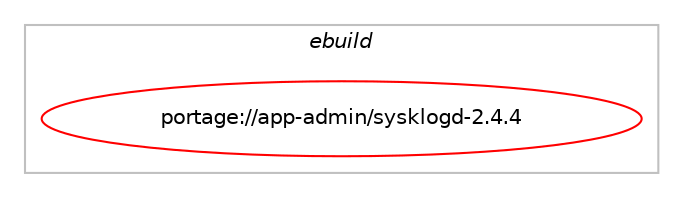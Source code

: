 digraph prolog {

# *************
# Graph options
# *************

newrank=true;
concentrate=true;
compound=true;
graph [rankdir=LR,fontname=Helvetica,fontsize=10,ranksep=1.5];#, ranksep=2.5, nodesep=0.2];
edge  [arrowhead=vee];
node  [fontname=Helvetica,fontsize=10];

# **********
# The ebuild
# **********

subgraph cluster_leftcol {
color=gray;
label=<<i>ebuild</i>>;
id [label="portage://app-admin/sysklogd-2.4.4", color=red, width=4, href="../app-admin/sysklogd-2.4.4.svg"];
}

# ****************
# The dependencies
# ****************

subgraph cluster_midcol {
color=gray;
label=<<i>dependencies</i>>;
subgraph cluster_compile {
fillcolor="#eeeeee";
style=filled;
label=<<i>compile</i>>;
# *** BEGIN UNKNOWN DEPENDENCY TYPE (TODO) ***
# id -> equal(use_conditional_group(positive,logger,portage://app-admin/sysklogd-2.4.4,[package_dependency(portage://app-admin/sysklogd-2.4.4,install,weak,sys-apps,util-linux,smaller,[2.34,,-r3,2.34-r3],[],[]),package_dependency(portage://app-admin/sysklogd-2.4.4,install,weak,sys-apps,util-linux,greaterequal,[2.34,,-r3,2.34-r3],[],[use(enable(logger),none)])]))
# *** END UNKNOWN DEPENDENCY TYPE (TODO) ***

}
subgraph cluster_compileandrun {
fillcolor="#eeeeee";
style=filled;
label=<<i>compile and run</i>>;
}
subgraph cluster_run {
fillcolor="#eeeeee";
style=filled;
label=<<i>run</i>>;
# *** BEGIN UNKNOWN DEPENDENCY TYPE (TODO) ***
# id -> equal(use_conditional_group(positive,logger,portage://app-admin/sysklogd-2.4.4,[package_dependency(portage://app-admin/sysklogd-2.4.4,run,weak,sys-apps,util-linux,smaller,[2.34,,-r3,2.34-r3],[],[]),package_dependency(portage://app-admin/sysklogd-2.4.4,run,weak,sys-apps,util-linux,greaterequal,[2.34,,-r3,2.34-r3],[],[use(enable(logger),none)])]))
# *** END UNKNOWN DEPENDENCY TYPE (TODO) ***

# *** BEGIN UNKNOWN DEPENDENCY TYPE (TODO) ***
# id -> equal(use_conditional_group(positive,logrotate,portage://app-admin/sysklogd-2.4.4,[package_dependency(portage://app-admin/sysklogd-2.4.4,run,no,app-admin,logrotate,none,[,,],[],[])]))
# *** END UNKNOWN DEPENDENCY TYPE (TODO) ***

}
}

# **************
# The candidates
# **************

subgraph cluster_choices {
rank=same;
color=gray;
label=<<i>candidates</i>>;

}

}

